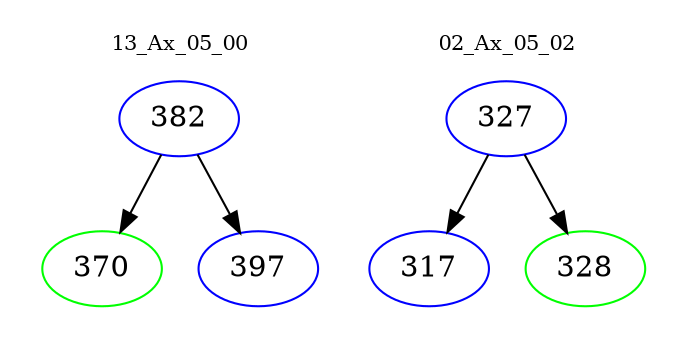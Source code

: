 digraph{
subgraph cluster_0 {
color = white
label = "13_Ax_05_00";
fontsize=10;
T0_382 [label="382", color="blue"]
T0_382 -> T0_370 [color="black"]
T0_370 [label="370", color="green"]
T0_382 -> T0_397 [color="black"]
T0_397 [label="397", color="blue"]
}
subgraph cluster_1 {
color = white
label = "02_Ax_05_02";
fontsize=10;
T1_327 [label="327", color="blue"]
T1_327 -> T1_317 [color="black"]
T1_317 [label="317", color="blue"]
T1_327 -> T1_328 [color="black"]
T1_328 [label="328", color="green"]
}
}

